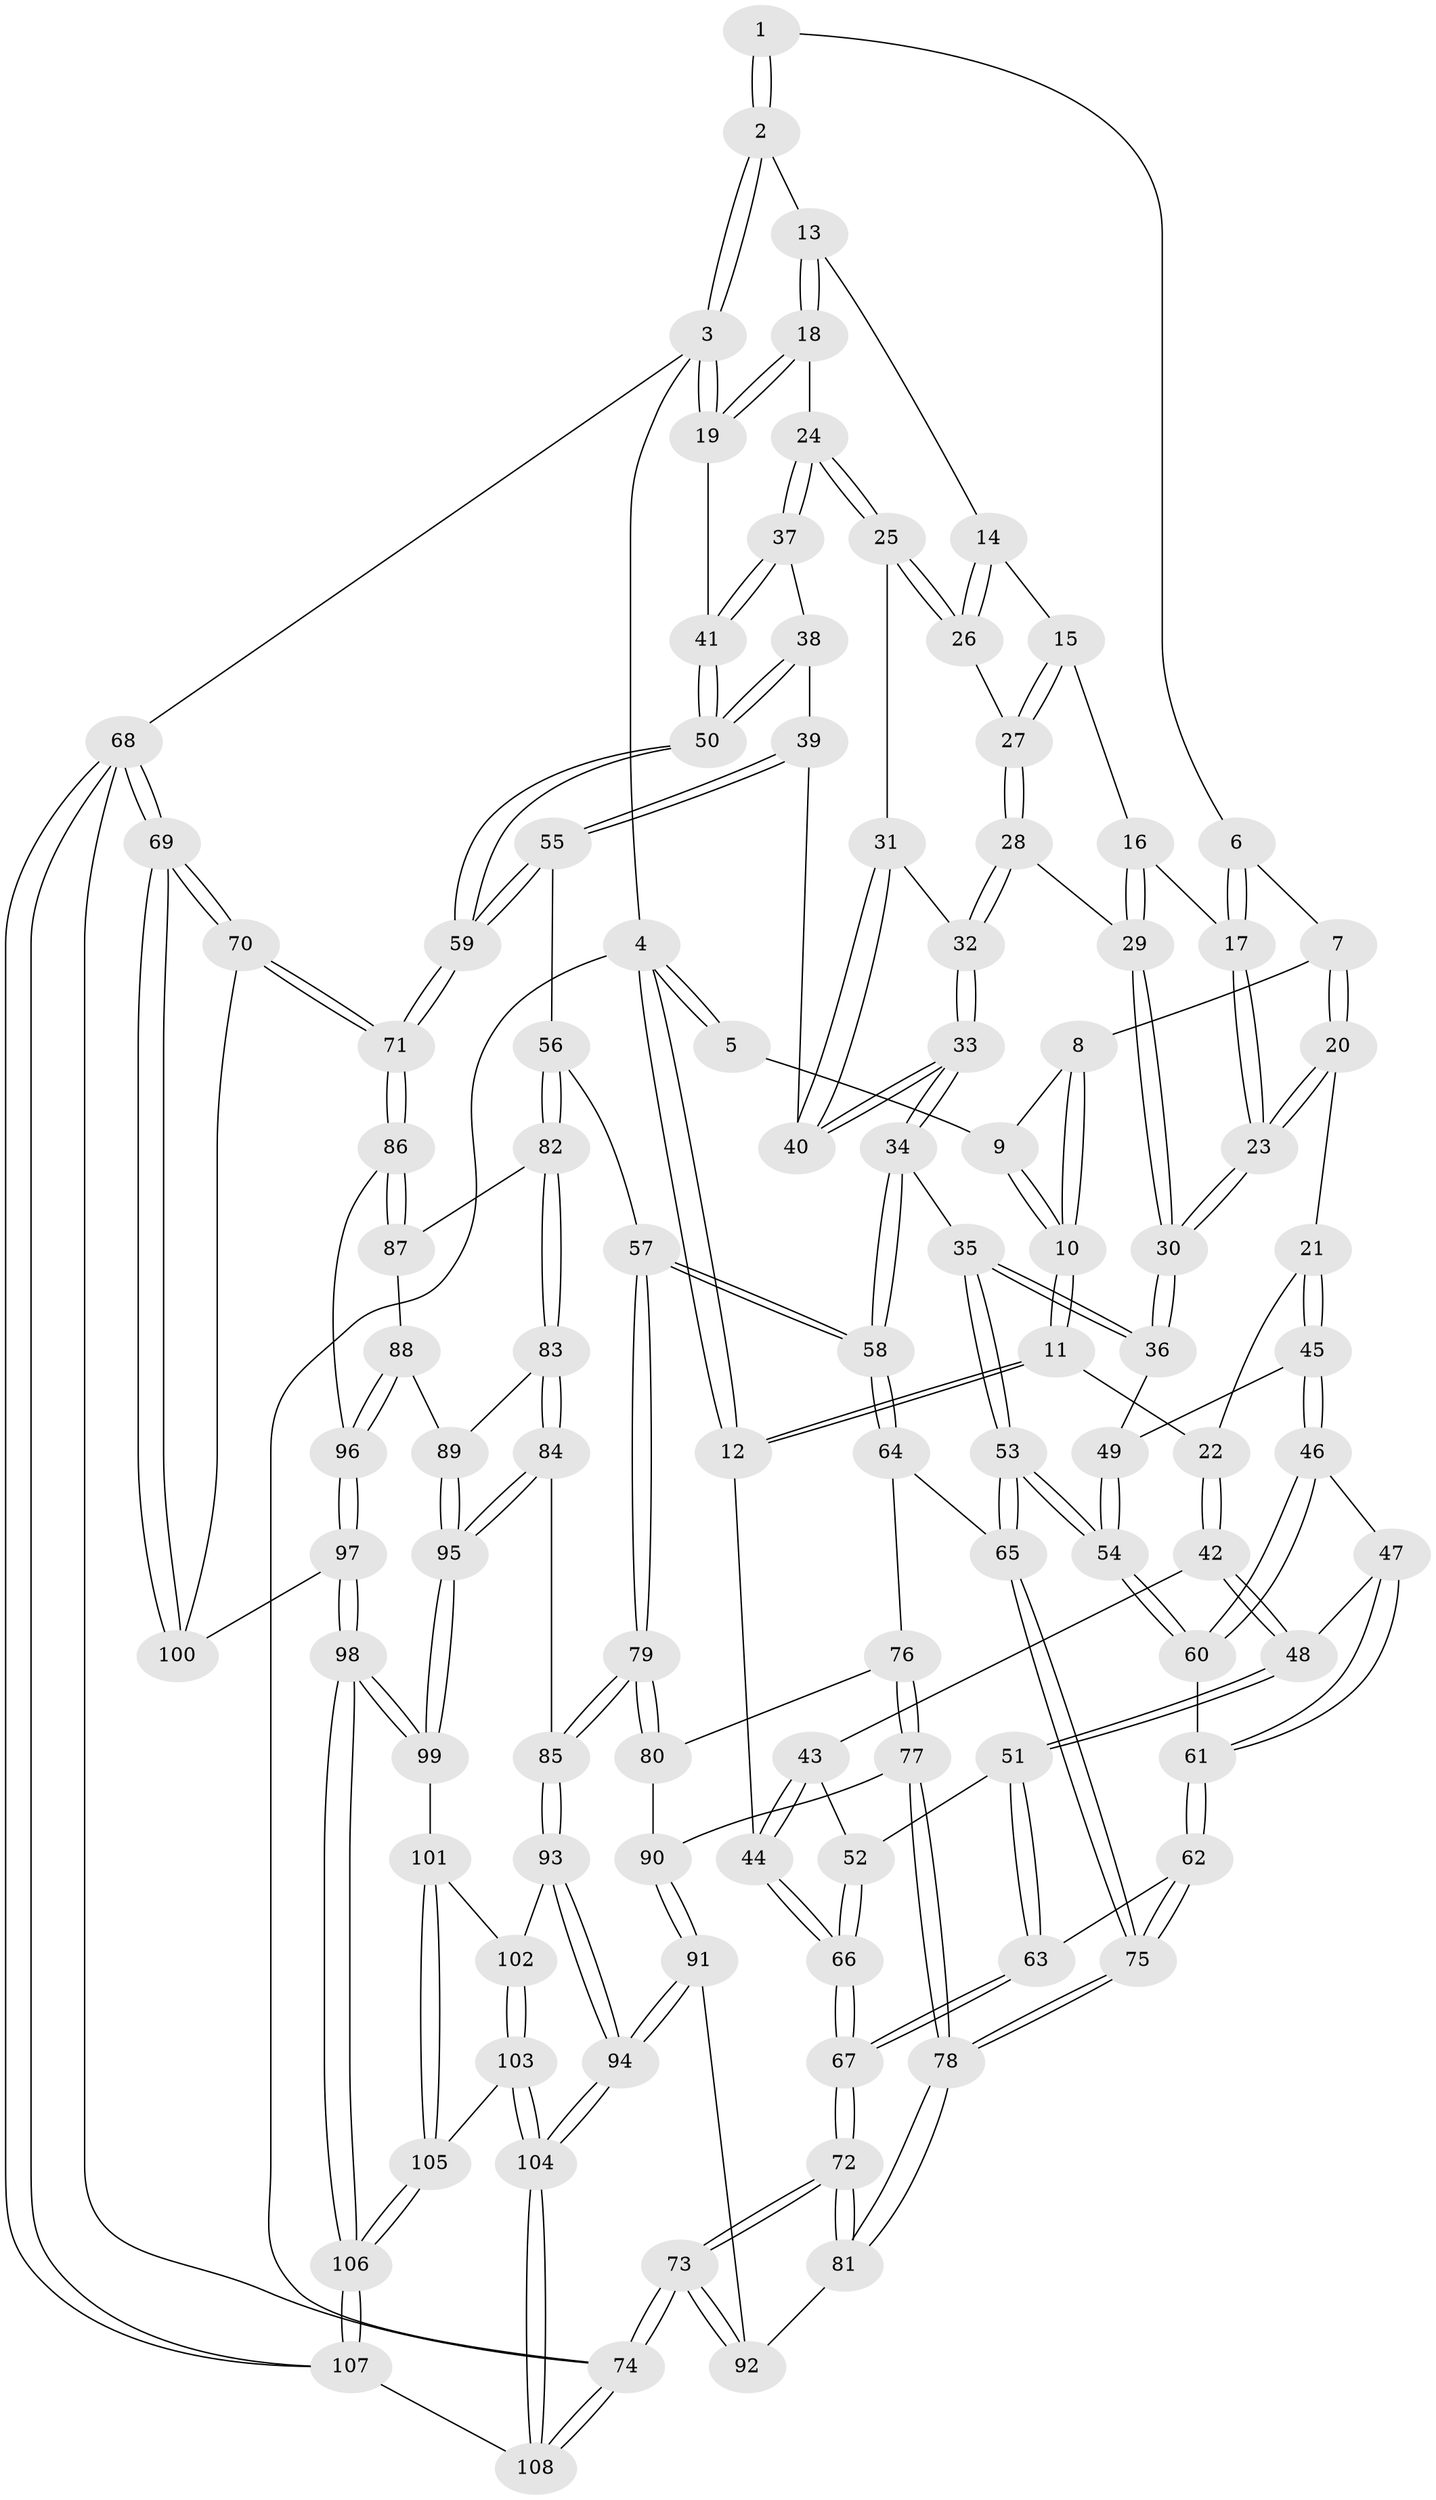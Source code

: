 // coarse degree distribution, {4: 0.53125, 6: 0.03125, 3: 0.140625, 2: 0.015625, 5: 0.265625, 8: 0.015625}
// Generated by graph-tools (version 1.1) at 2025/42/03/06/25 10:42:27]
// undirected, 108 vertices, 267 edges
graph export_dot {
graph [start="1"]
  node [color=gray90,style=filled];
  1 [pos="+0.38494022057204874+0"];
  2 [pos="+0.7493455291359027+0"];
  3 [pos="+1+0"];
  4 [pos="+0+0"];
  5 [pos="+0.005185804536980915+0"];
  6 [pos="+0.38115969775339226+0"];
  7 [pos="+0.2724238169060436+0.04982013379851517"];
  8 [pos="+0.2569544066465247+0.05439999606540868"];
  9 [pos="+0.09547292502487817+0"];
  10 [pos="+0.12606724847396875+0.1466571458311508"];
  11 [pos="+0.12335702841218754+0.16226616646546105"];
  12 [pos="+0+0.18100382154437486"];
  13 [pos="+0.751041992995207+0"];
  14 [pos="+0.6328349308734723+0.0040262847641270765"];
  15 [pos="+0.5956130854067277+0.05511428600352086"];
  16 [pos="+0.5049537772578584+0.07792337112884498"];
  17 [pos="+0.4291429227350977+0.06466176644514815"];
  18 [pos="+0.8386793815499506+0.06898975930509228"];
  19 [pos="+1+0.09813163937560819"];
  20 [pos="+0.33219017519579763+0.21226260747033254"];
  21 [pos="+0.23863858295654078+0.22551161998107186"];
  22 [pos="+0.12700586403671402+0.16743910487014627"];
  23 [pos="+0.38043470223517545+0.21850051001438203"];
  24 [pos="+0.8308845575594085+0.11533941128846616"];
  25 [pos="+0.7389876125247354+0.1680073552879183"];
  26 [pos="+0.6672486408188529+0.11494087867694913"];
  27 [pos="+0.6037678135150619+0.13083153694786617"];
  28 [pos="+0.5981011377489834+0.1854865575780408"];
  29 [pos="+0.5548328014946535+0.17986712735537908"];
  30 [pos="+0.3915231522905458+0.23098212736391416"];
  31 [pos="+0.7254596140815656+0.1798793787218218"];
  32 [pos="+0.6352089818094634+0.2252604041582978"];
  33 [pos="+0.6186860667275317+0.3378247519639761"];
  34 [pos="+0.5624069314544501+0.38449023414716377"];
  35 [pos="+0.4556642682430169+0.30891906880395725"];
  36 [pos="+0.40182153062818177+0.2576141053759692"];
  37 [pos="+0.8693788905060537+0.19388468656301538"];
  38 [pos="+0.8597765273797109+0.27993297207111356"];
  39 [pos="+0.771687221122658+0.35956185966983717"];
  40 [pos="+0.7701014365031451+0.35898102536610943"];
  41 [pos="+1+0.2716766138965477"];
  42 [pos="+0.07820452034031923+0.32084076794137667"];
  43 [pos="+0.027279426389224908+0.34101781642925005"];
  44 [pos="+0+0.2870815390436714"];
  45 [pos="+0.20937358978196846+0.37527287543164867"];
  46 [pos="+0.20230619287969395+0.38782202631094337"];
  47 [pos="+0.1644428660226883+0.39340817309764214"];
  48 [pos="+0.16171742655694127+0.39347630982921306"];
  49 [pos="+0.344811606377709+0.3551195819935506"];
  50 [pos="+1+0.5282466990403488"];
  51 [pos="+0.06733835890970448+0.4822703835257293"];
  52 [pos="+0.05209098325751734+0.47745272540015454"];
  53 [pos="+0.3446300939163433+0.506277142234176"];
  54 [pos="+0.33879442800262305+0.5000060397539215"];
  55 [pos="+0.8042865050130986+0.45266023176186376"];
  56 [pos="+0.6846922002710363+0.5678630351186926"];
  57 [pos="+0.5543597204716602+0.5186236019296311"];
  58 [pos="+0.5505682729145407+0.5139782521431161"];
  59 [pos="+1+0.5621155147314355"];
  60 [pos="+0.25852728281566056+0.46473534580105125"];
  61 [pos="+0.16664935545331883+0.541118038524415"];
  62 [pos="+0.12945668608821914+0.5842841917568488"];
  63 [pos="+0.12942969583586594+0.5842729292412986"];
  64 [pos="+0.374446170533069+0.5339602364925993"];
  65 [pos="+0.3562983410023624+0.5226336094653801"];
  66 [pos="+0+0.5227215947306062"];
  67 [pos="+0+0.7518238512951905"];
  68 [pos="+1+1"];
  69 [pos="+1+1"];
  70 [pos="+1+0.6639264972787885"];
  71 [pos="+1+0.5919786099927975"];
  72 [pos="+0+0.8292379823728829"];
  73 [pos="+0+1"];
  74 [pos="+0+1"];
  75 [pos="+0.17332227606769388+0.6358476272249323"];
  76 [pos="+0.37286544451068554+0.5475468739369572"];
  77 [pos="+0.32799437932428716+0.6790416657895181"];
  78 [pos="+0.1812449061073339+0.6689234269663415"];
  79 [pos="+0.51434843765115+0.7245109878340811"];
  80 [pos="+0.4345847183933876+0.6885953526610624"];
  81 [pos="+0.1749435905470729+0.6955410439739714"];
  82 [pos="+0.685260388832264+0.5688380258088441"];
  83 [pos="+0.6560853180259202+0.7294383737461396"];
  84 [pos="+0.6130757812773009+0.7631740232767698"];
  85 [pos="+0.5251470787673749+0.7715931481896333"];
  86 [pos="+0.9811396252453297+0.6477606859237076"];
  87 [pos="+0.710322130519951+0.586537555288981"];
  88 [pos="+0.7867886990085171+0.7405285126924664"];
  89 [pos="+0.7453511588898437+0.7521637264153389"];
  90 [pos="+0.3414807643660553+0.7072486198844575"];
  91 [pos="+0.34214083223596303+0.8608075034429746"];
  92 [pos="+0.21088212795121555+0.8540346346147473"];
  93 [pos="+0.5094059878563774+0.7992267614504303"];
  94 [pos="+0.39826522951328946+0.8919574842325398"];
  95 [pos="+0.6955940679322912+0.8576433982812945"];
  96 [pos="+0.8266507985674486+0.7518978098478005"];
  97 [pos="+0.8230610907532452+0.9041804574688147"];
  98 [pos="+0.818779928859798+0.9086250385954638"];
  99 [pos="+0.6993689152578324+0.8712552617955301"];
  100 [pos="+0.854430771739866+0.9008122989254086"];
  101 [pos="+0.6895816902006829+0.8792889890931331"];
  102 [pos="+0.5940415422364942+0.8784640825674314"];
  103 [pos="+0.5968673438242366+0.9520335411777151"];
  104 [pos="+0.4547620091488934+1"];
  105 [pos="+0.6628858883597268+0.9370876524646979"];
  106 [pos="+0.7825321592610898+1"];
  107 [pos="+0.7838676377821874+1"];
  108 [pos="+0.4569266752728158+1"];
  1 -- 2;
  1 -- 2;
  1 -- 6;
  2 -- 3;
  2 -- 3;
  2 -- 13;
  3 -- 4;
  3 -- 19;
  3 -- 19;
  3 -- 68;
  4 -- 5;
  4 -- 5;
  4 -- 12;
  4 -- 12;
  4 -- 74;
  5 -- 9;
  6 -- 7;
  6 -- 17;
  6 -- 17;
  7 -- 8;
  7 -- 20;
  7 -- 20;
  8 -- 9;
  8 -- 10;
  8 -- 10;
  9 -- 10;
  9 -- 10;
  10 -- 11;
  10 -- 11;
  11 -- 12;
  11 -- 12;
  11 -- 22;
  12 -- 44;
  13 -- 14;
  13 -- 18;
  13 -- 18;
  14 -- 15;
  14 -- 26;
  14 -- 26;
  15 -- 16;
  15 -- 27;
  15 -- 27;
  16 -- 17;
  16 -- 29;
  16 -- 29;
  17 -- 23;
  17 -- 23;
  18 -- 19;
  18 -- 19;
  18 -- 24;
  19 -- 41;
  20 -- 21;
  20 -- 23;
  20 -- 23;
  21 -- 22;
  21 -- 45;
  21 -- 45;
  22 -- 42;
  22 -- 42;
  23 -- 30;
  23 -- 30;
  24 -- 25;
  24 -- 25;
  24 -- 37;
  24 -- 37;
  25 -- 26;
  25 -- 26;
  25 -- 31;
  26 -- 27;
  27 -- 28;
  27 -- 28;
  28 -- 29;
  28 -- 32;
  28 -- 32;
  29 -- 30;
  29 -- 30;
  30 -- 36;
  30 -- 36;
  31 -- 32;
  31 -- 40;
  31 -- 40;
  32 -- 33;
  32 -- 33;
  33 -- 34;
  33 -- 34;
  33 -- 40;
  33 -- 40;
  34 -- 35;
  34 -- 58;
  34 -- 58;
  35 -- 36;
  35 -- 36;
  35 -- 53;
  35 -- 53;
  36 -- 49;
  37 -- 38;
  37 -- 41;
  37 -- 41;
  38 -- 39;
  38 -- 50;
  38 -- 50;
  39 -- 40;
  39 -- 55;
  39 -- 55;
  41 -- 50;
  41 -- 50;
  42 -- 43;
  42 -- 48;
  42 -- 48;
  43 -- 44;
  43 -- 44;
  43 -- 52;
  44 -- 66;
  44 -- 66;
  45 -- 46;
  45 -- 46;
  45 -- 49;
  46 -- 47;
  46 -- 60;
  46 -- 60;
  47 -- 48;
  47 -- 61;
  47 -- 61;
  48 -- 51;
  48 -- 51;
  49 -- 54;
  49 -- 54;
  50 -- 59;
  50 -- 59;
  51 -- 52;
  51 -- 63;
  51 -- 63;
  52 -- 66;
  52 -- 66;
  53 -- 54;
  53 -- 54;
  53 -- 65;
  53 -- 65;
  54 -- 60;
  54 -- 60;
  55 -- 56;
  55 -- 59;
  55 -- 59;
  56 -- 57;
  56 -- 82;
  56 -- 82;
  57 -- 58;
  57 -- 58;
  57 -- 79;
  57 -- 79;
  58 -- 64;
  58 -- 64;
  59 -- 71;
  59 -- 71;
  60 -- 61;
  61 -- 62;
  61 -- 62;
  62 -- 63;
  62 -- 75;
  62 -- 75;
  63 -- 67;
  63 -- 67;
  64 -- 65;
  64 -- 76;
  65 -- 75;
  65 -- 75;
  66 -- 67;
  66 -- 67;
  67 -- 72;
  67 -- 72;
  68 -- 69;
  68 -- 69;
  68 -- 107;
  68 -- 107;
  68 -- 74;
  69 -- 70;
  69 -- 70;
  69 -- 100;
  69 -- 100;
  70 -- 71;
  70 -- 71;
  70 -- 100;
  71 -- 86;
  71 -- 86;
  72 -- 73;
  72 -- 73;
  72 -- 81;
  72 -- 81;
  73 -- 74;
  73 -- 74;
  73 -- 92;
  73 -- 92;
  74 -- 108;
  74 -- 108;
  75 -- 78;
  75 -- 78;
  76 -- 77;
  76 -- 77;
  76 -- 80;
  77 -- 78;
  77 -- 78;
  77 -- 90;
  78 -- 81;
  78 -- 81;
  79 -- 80;
  79 -- 80;
  79 -- 85;
  79 -- 85;
  80 -- 90;
  81 -- 92;
  82 -- 83;
  82 -- 83;
  82 -- 87;
  83 -- 84;
  83 -- 84;
  83 -- 89;
  84 -- 85;
  84 -- 95;
  84 -- 95;
  85 -- 93;
  85 -- 93;
  86 -- 87;
  86 -- 87;
  86 -- 96;
  87 -- 88;
  88 -- 89;
  88 -- 96;
  88 -- 96;
  89 -- 95;
  89 -- 95;
  90 -- 91;
  90 -- 91;
  91 -- 92;
  91 -- 94;
  91 -- 94;
  93 -- 94;
  93 -- 94;
  93 -- 102;
  94 -- 104;
  94 -- 104;
  95 -- 99;
  95 -- 99;
  96 -- 97;
  96 -- 97;
  97 -- 98;
  97 -- 98;
  97 -- 100;
  98 -- 99;
  98 -- 99;
  98 -- 106;
  98 -- 106;
  99 -- 101;
  101 -- 102;
  101 -- 105;
  101 -- 105;
  102 -- 103;
  102 -- 103;
  103 -- 104;
  103 -- 104;
  103 -- 105;
  104 -- 108;
  104 -- 108;
  105 -- 106;
  105 -- 106;
  106 -- 107;
  106 -- 107;
  107 -- 108;
}
